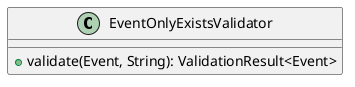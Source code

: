 @startuml

    class EventOnlyExistsValidator [[EventOnlyExistsValidator.html]] {
        +validate(Event, String): ValidationResult<Event>
    }

@enduml
